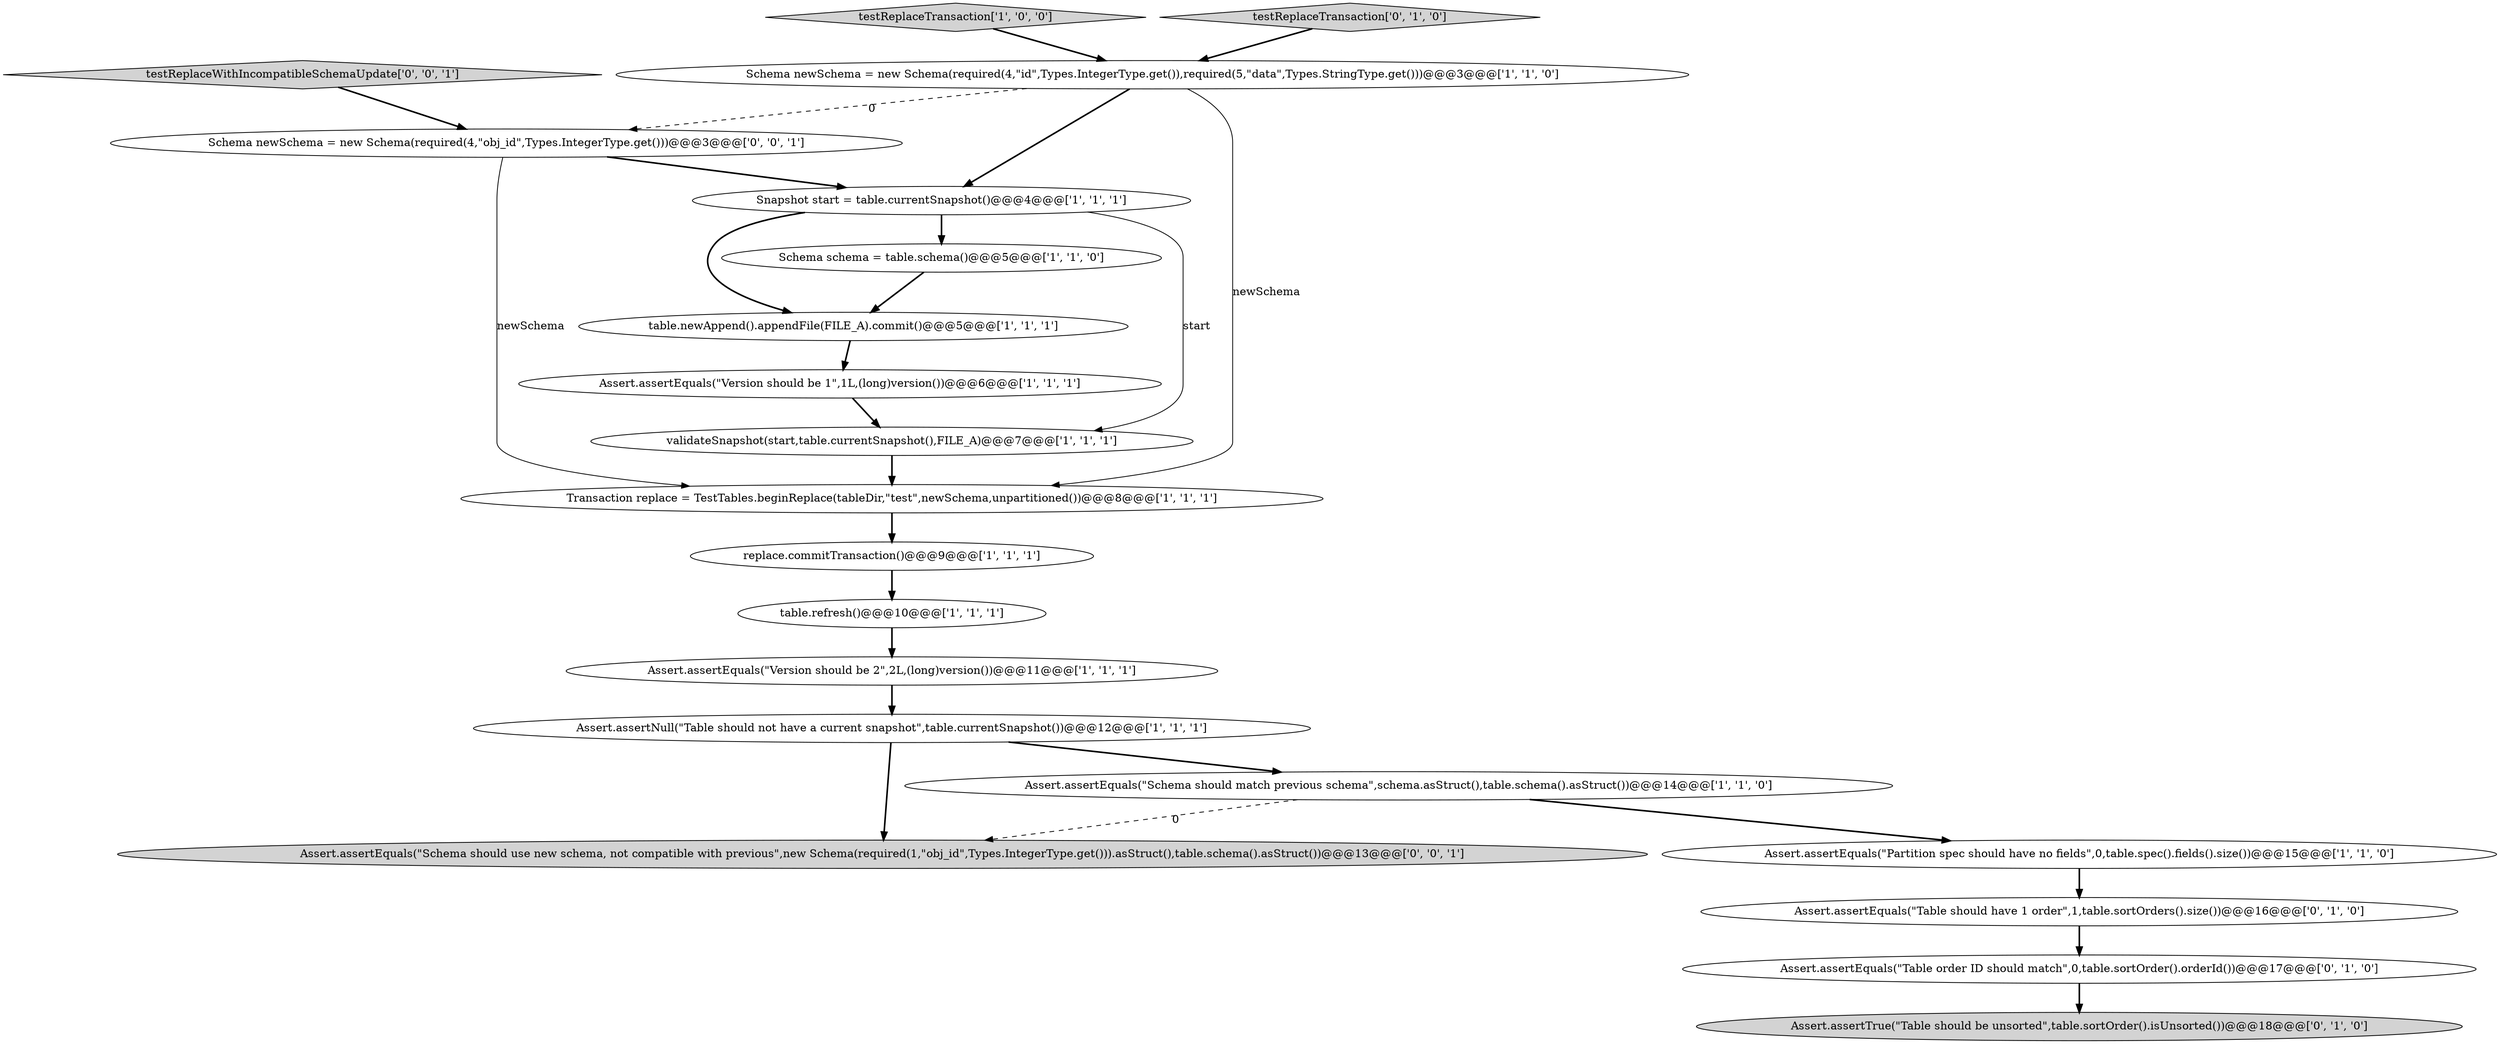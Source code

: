digraph {
4 [style = filled, label = "table.refresh()@@@10@@@['1', '1', '1']", fillcolor = white, shape = ellipse image = "AAA0AAABBB1BBB"];
11 [style = filled, label = "Assert.assertEquals(\"Version should be 1\",1L,(long)version())@@@6@@@['1', '1', '1']", fillcolor = white, shape = ellipse image = "AAA0AAABBB1BBB"];
3 [style = filled, label = "table.newAppend().appendFile(FILE_A).commit()@@@5@@@['1', '1', '1']", fillcolor = white, shape = ellipse image = "AAA0AAABBB1BBB"];
15 [style = filled, label = "Assert.assertEquals(\"Table should have 1 order\",1,table.sortOrders().size())@@@16@@@['0', '1', '0']", fillcolor = white, shape = ellipse image = "AAA1AAABBB2BBB"];
8 [style = filled, label = "Assert.assertEquals(\"Partition spec should have no fields\",0,table.spec().fields().size())@@@15@@@['1', '1', '0']", fillcolor = white, shape = ellipse image = "AAA0AAABBB1BBB"];
20 [style = filled, label = "testReplaceWithIncompatibleSchemaUpdate['0', '0', '1']", fillcolor = lightgray, shape = diamond image = "AAA0AAABBB3BBB"];
12 [style = filled, label = "replace.commitTransaction()@@@9@@@['1', '1', '1']", fillcolor = white, shape = ellipse image = "AAA0AAABBB1BBB"];
18 [style = filled, label = "Assert.assertEquals(\"Schema should use new schema, not compatible with previous\",new Schema(required(1,\"obj_id\",Types.IntegerType.get())).asStruct(),table.schema().asStruct())@@@13@@@['0', '0', '1']", fillcolor = lightgray, shape = ellipse image = "AAA0AAABBB3BBB"];
6 [style = filled, label = "Schema schema = table.schema()@@@5@@@['1', '1', '0']", fillcolor = white, shape = ellipse image = "AAA0AAABBB1BBB"];
7 [style = filled, label = "testReplaceTransaction['1', '0', '0']", fillcolor = lightgray, shape = diamond image = "AAA0AAABBB1BBB"];
0 [style = filled, label = "Transaction replace = TestTables.beginReplace(tableDir,\"test\",newSchema,unpartitioned())@@@8@@@['1', '1', '1']", fillcolor = white, shape = ellipse image = "AAA0AAABBB1BBB"];
9 [style = filled, label = "validateSnapshot(start,table.currentSnapshot(),FILE_A)@@@7@@@['1', '1', '1']", fillcolor = white, shape = ellipse image = "AAA0AAABBB1BBB"];
10 [style = filled, label = "Assert.assertNull(\"Table should not have a current snapshot\",table.currentSnapshot())@@@12@@@['1', '1', '1']", fillcolor = white, shape = ellipse image = "AAA0AAABBB1BBB"];
13 [style = filled, label = "Assert.assertEquals(\"Version should be 2\",2L,(long)version())@@@11@@@['1', '1', '1']", fillcolor = white, shape = ellipse image = "AAA0AAABBB1BBB"];
17 [style = filled, label = "testReplaceTransaction['0', '1', '0']", fillcolor = lightgray, shape = diamond image = "AAA0AAABBB2BBB"];
14 [style = filled, label = "Assert.assertTrue(\"Table should be unsorted\",table.sortOrder().isUnsorted())@@@18@@@['0', '1', '0']", fillcolor = lightgray, shape = ellipse image = "AAA1AAABBB2BBB"];
19 [style = filled, label = "Schema newSchema = new Schema(required(4,\"obj_id\",Types.IntegerType.get()))@@@3@@@['0', '0', '1']", fillcolor = white, shape = ellipse image = "AAA0AAABBB3BBB"];
2 [style = filled, label = "Assert.assertEquals(\"Schema should match previous schema\",schema.asStruct(),table.schema().asStruct())@@@14@@@['1', '1', '0']", fillcolor = white, shape = ellipse image = "AAA0AAABBB1BBB"];
5 [style = filled, label = "Schema newSchema = new Schema(required(4,\"id\",Types.IntegerType.get()),required(5,\"data\",Types.StringType.get()))@@@3@@@['1', '1', '0']", fillcolor = white, shape = ellipse image = "AAA0AAABBB1BBB"];
16 [style = filled, label = "Assert.assertEquals(\"Table order ID should match\",0,table.sortOrder().orderId())@@@17@@@['0', '1', '0']", fillcolor = white, shape = ellipse image = "AAA1AAABBB2BBB"];
1 [style = filled, label = "Snapshot start = table.currentSnapshot()@@@4@@@['1', '1', '1']", fillcolor = white, shape = ellipse image = "AAA0AAABBB1BBB"];
5->0 [style = solid, label="newSchema"];
3->11 [style = bold, label=""];
10->2 [style = bold, label=""];
19->1 [style = bold, label=""];
5->1 [style = bold, label=""];
12->4 [style = bold, label=""];
11->9 [style = bold, label=""];
2->18 [style = dashed, label="0"];
9->0 [style = bold, label=""];
5->19 [style = dashed, label="0"];
19->0 [style = solid, label="newSchema"];
1->6 [style = bold, label=""];
1->9 [style = solid, label="start"];
2->8 [style = bold, label=""];
20->19 [style = bold, label=""];
10->18 [style = bold, label=""];
1->3 [style = bold, label=""];
0->12 [style = bold, label=""];
16->14 [style = bold, label=""];
6->3 [style = bold, label=""];
15->16 [style = bold, label=""];
7->5 [style = bold, label=""];
4->13 [style = bold, label=""];
13->10 [style = bold, label=""];
17->5 [style = bold, label=""];
8->15 [style = bold, label=""];
}
